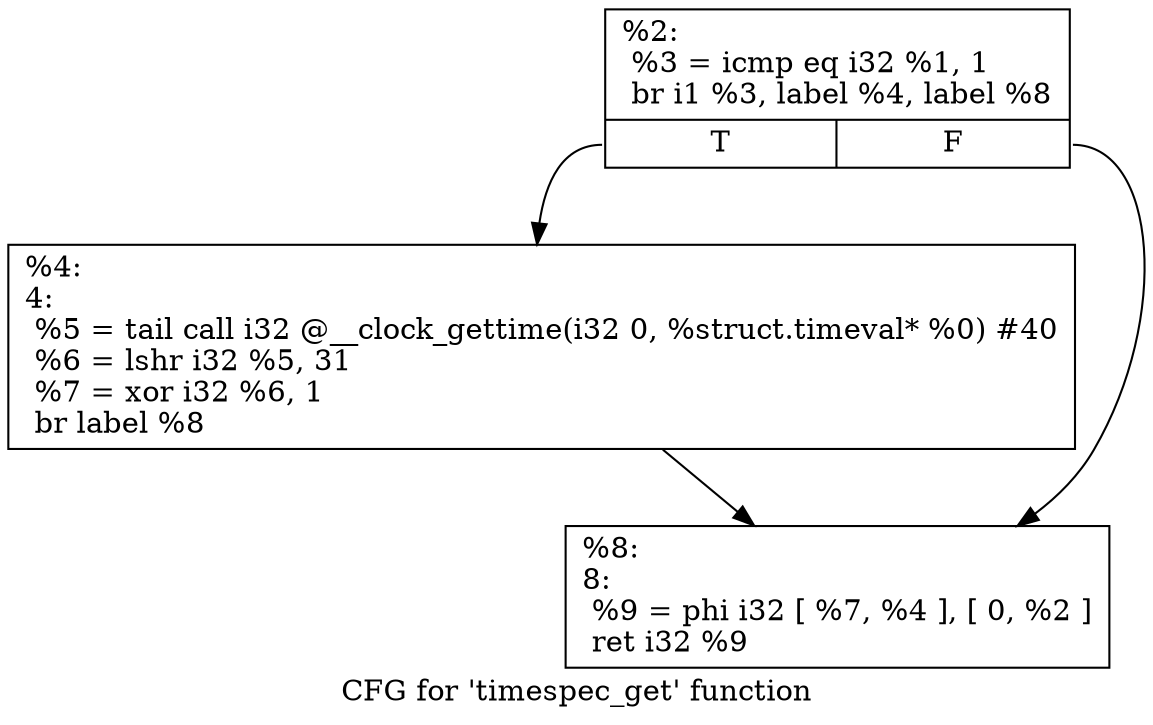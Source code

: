 digraph "CFG for 'timespec_get' function" {
	label="CFG for 'timespec_get' function";

	Node0x1ff5780 [shape=record,label="{%2:\l  %3 = icmp eq i32 %1, 1\l  br i1 %3, label %4, label %8\l|{<s0>T|<s1>F}}"];
	Node0x1ff5780:s0 -> Node0x1ff57d0;
	Node0x1ff5780:s1 -> Node0x1ff5820;
	Node0x1ff57d0 [shape=record,label="{%4:\l4:                                                \l  %5 = tail call i32 @__clock_gettime(i32 0, %struct.timeval* %0) #40\l  %6 = lshr i32 %5, 31\l  %7 = xor i32 %6, 1\l  br label %8\l}"];
	Node0x1ff57d0 -> Node0x1ff5820;
	Node0x1ff5820 [shape=record,label="{%8:\l8:                                                \l  %9 = phi i32 [ %7, %4 ], [ 0, %2 ]\l  ret i32 %9\l}"];
}

